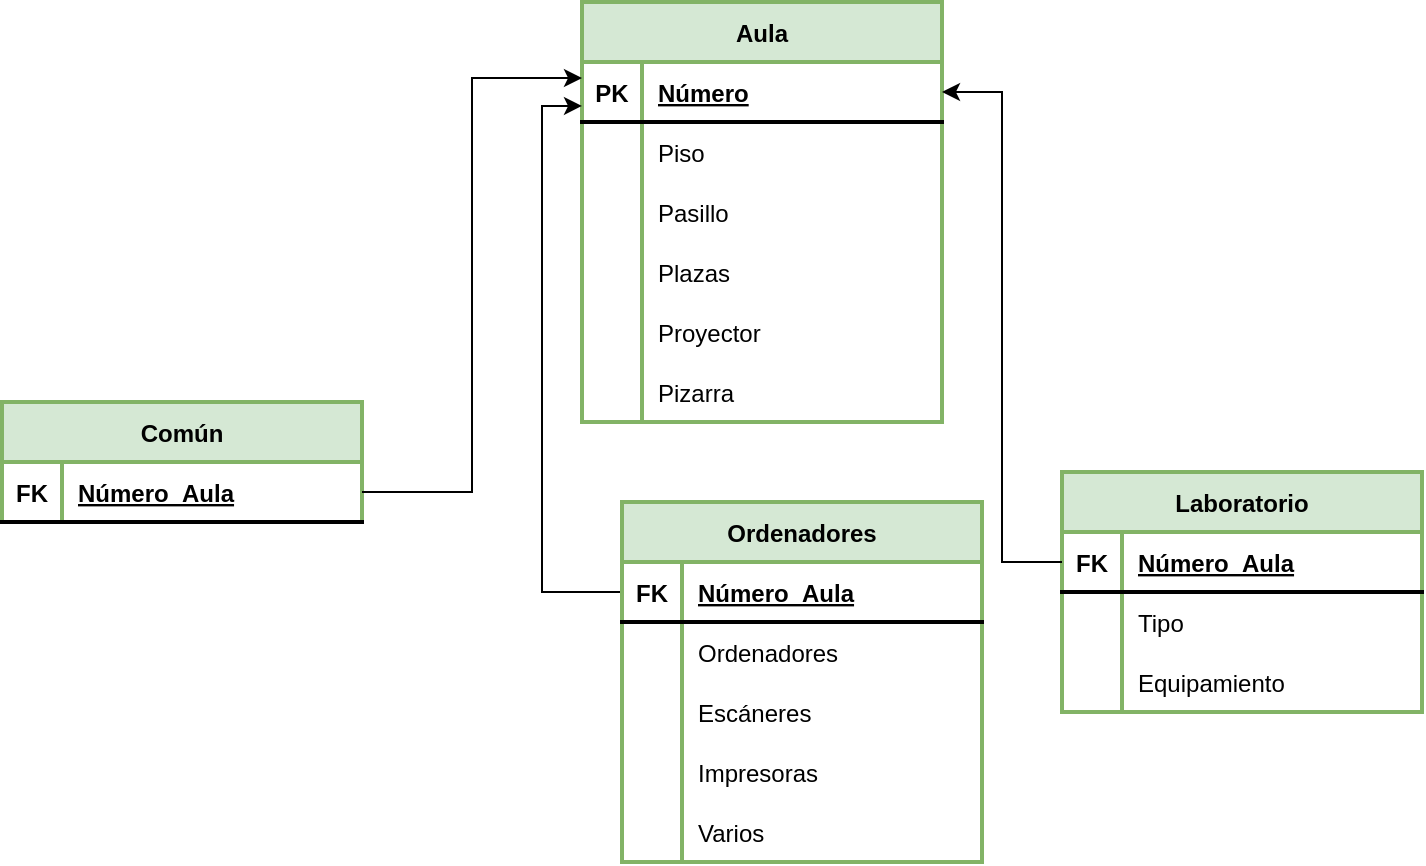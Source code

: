 <mxfile version="20.5.3" type="github">
  <diagram id="XjVOItJ4mvt7zMJdgcjx" name="Página-1">
    <mxGraphModel dx="1527" dy="770" grid="1" gridSize="10" guides="1" tooltips="1" connect="1" arrows="1" fold="1" page="1" pageScale="1" pageWidth="827" pageHeight="1169" math="0" shadow="0">
      <root>
        <mxCell id="0" />
        <mxCell id="1" parent="0" />
        <mxCell id="LkesntAVEFvtZWnbqGUh-1" value="Aula" style="shape=table;startSize=30;container=1;collapsible=1;childLayout=tableLayout;fixedRows=1;rowLines=0;fontStyle=1;align=center;resizeLast=1;strokeWidth=2;fillColor=#d5e8d4;strokeColor=#82b366;" parent="1" vertex="1">
          <mxGeometry x="230" y="280" width="180" height="210" as="geometry" />
        </mxCell>
        <mxCell id="LkesntAVEFvtZWnbqGUh-2" value="" style="shape=tableRow;horizontal=0;startSize=0;swimlaneHead=0;swimlaneBody=0;fillColor=none;collapsible=0;dropTarget=0;points=[[0,0.5],[1,0.5]];portConstraint=eastwest;top=0;left=0;right=0;bottom=1;strokeWidth=2;" parent="LkesntAVEFvtZWnbqGUh-1" vertex="1">
          <mxGeometry y="30" width="180" height="30" as="geometry" />
        </mxCell>
        <mxCell id="LkesntAVEFvtZWnbqGUh-3" value="PK" style="shape=partialRectangle;connectable=0;fillColor=none;top=0;left=0;bottom=0;right=0;fontStyle=1;overflow=hidden;strokeWidth=2;" parent="LkesntAVEFvtZWnbqGUh-2" vertex="1">
          <mxGeometry width="30" height="30" as="geometry">
            <mxRectangle width="30" height="30" as="alternateBounds" />
          </mxGeometry>
        </mxCell>
        <mxCell id="LkesntAVEFvtZWnbqGUh-4" value="Número" style="shape=partialRectangle;connectable=0;fillColor=none;top=0;left=0;bottom=0;right=0;align=left;spacingLeft=6;fontStyle=5;overflow=hidden;strokeWidth=2;" parent="LkesntAVEFvtZWnbqGUh-2" vertex="1">
          <mxGeometry x="30" width="150" height="30" as="geometry">
            <mxRectangle width="150" height="30" as="alternateBounds" />
          </mxGeometry>
        </mxCell>
        <mxCell id="LkesntAVEFvtZWnbqGUh-5" value="" style="shape=tableRow;horizontal=0;startSize=0;swimlaneHead=0;swimlaneBody=0;fillColor=none;collapsible=0;dropTarget=0;points=[[0,0.5],[1,0.5]];portConstraint=eastwest;top=0;left=0;right=0;bottom=0;strokeWidth=2;" parent="LkesntAVEFvtZWnbqGUh-1" vertex="1">
          <mxGeometry y="60" width="180" height="30" as="geometry" />
        </mxCell>
        <mxCell id="LkesntAVEFvtZWnbqGUh-6" value="" style="shape=partialRectangle;connectable=0;fillColor=none;top=0;left=0;bottom=0;right=0;editable=1;overflow=hidden;strokeWidth=2;" parent="LkesntAVEFvtZWnbqGUh-5" vertex="1">
          <mxGeometry width="30" height="30" as="geometry">
            <mxRectangle width="30" height="30" as="alternateBounds" />
          </mxGeometry>
        </mxCell>
        <mxCell id="LkesntAVEFvtZWnbqGUh-7" value="Piso" style="shape=partialRectangle;connectable=0;fillColor=none;top=0;left=0;bottom=0;right=0;align=left;spacingLeft=6;overflow=hidden;strokeWidth=2;" parent="LkesntAVEFvtZWnbqGUh-5" vertex="1">
          <mxGeometry x="30" width="150" height="30" as="geometry">
            <mxRectangle width="150" height="30" as="alternateBounds" />
          </mxGeometry>
        </mxCell>
        <mxCell id="LkesntAVEFvtZWnbqGUh-8" value="" style="shape=tableRow;horizontal=0;startSize=0;swimlaneHead=0;swimlaneBody=0;fillColor=none;collapsible=0;dropTarget=0;points=[[0,0.5],[1,0.5]];portConstraint=eastwest;top=0;left=0;right=0;bottom=0;strokeWidth=2;" parent="LkesntAVEFvtZWnbqGUh-1" vertex="1">
          <mxGeometry y="90" width="180" height="30" as="geometry" />
        </mxCell>
        <mxCell id="LkesntAVEFvtZWnbqGUh-9" value="" style="shape=partialRectangle;connectable=0;fillColor=none;top=0;left=0;bottom=0;right=0;editable=1;overflow=hidden;strokeWidth=2;" parent="LkesntAVEFvtZWnbqGUh-8" vertex="1">
          <mxGeometry width="30" height="30" as="geometry">
            <mxRectangle width="30" height="30" as="alternateBounds" />
          </mxGeometry>
        </mxCell>
        <mxCell id="LkesntAVEFvtZWnbqGUh-10" value="Pasillo" style="shape=partialRectangle;connectable=0;fillColor=none;top=0;left=0;bottom=0;right=0;align=left;spacingLeft=6;overflow=hidden;strokeWidth=2;" parent="LkesntAVEFvtZWnbqGUh-8" vertex="1">
          <mxGeometry x="30" width="150" height="30" as="geometry">
            <mxRectangle width="150" height="30" as="alternateBounds" />
          </mxGeometry>
        </mxCell>
        <mxCell id="LkesntAVEFvtZWnbqGUh-11" value="" style="shape=tableRow;horizontal=0;startSize=0;swimlaneHead=0;swimlaneBody=0;fillColor=none;collapsible=0;dropTarget=0;points=[[0,0.5],[1,0.5]];portConstraint=eastwest;top=0;left=0;right=0;bottom=0;strokeWidth=2;" parent="LkesntAVEFvtZWnbqGUh-1" vertex="1">
          <mxGeometry y="120" width="180" height="30" as="geometry" />
        </mxCell>
        <mxCell id="LkesntAVEFvtZWnbqGUh-12" value="" style="shape=partialRectangle;connectable=0;fillColor=none;top=0;left=0;bottom=0;right=0;editable=1;overflow=hidden;strokeWidth=2;" parent="LkesntAVEFvtZWnbqGUh-11" vertex="1">
          <mxGeometry width="30" height="30" as="geometry">
            <mxRectangle width="30" height="30" as="alternateBounds" />
          </mxGeometry>
        </mxCell>
        <mxCell id="LkesntAVEFvtZWnbqGUh-13" value="Plazas" style="shape=partialRectangle;connectable=0;fillColor=none;top=0;left=0;bottom=0;right=0;align=left;spacingLeft=6;overflow=hidden;strokeWidth=2;" parent="LkesntAVEFvtZWnbqGUh-11" vertex="1">
          <mxGeometry x="30" width="150" height="30" as="geometry">
            <mxRectangle width="150" height="30" as="alternateBounds" />
          </mxGeometry>
        </mxCell>
        <mxCell id="LkesntAVEFvtZWnbqGUh-14" value="" style="shape=tableRow;horizontal=0;startSize=0;swimlaneHead=0;swimlaneBody=0;fillColor=none;collapsible=0;dropTarget=0;points=[[0,0.5],[1,0.5]];portConstraint=eastwest;top=0;left=0;right=0;bottom=0;strokeWidth=2;" parent="LkesntAVEFvtZWnbqGUh-1" vertex="1">
          <mxGeometry y="150" width="180" height="30" as="geometry" />
        </mxCell>
        <mxCell id="LkesntAVEFvtZWnbqGUh-15" value="" style="shape=partialRectangle;connectable=0;fillColor=none;top=0;left=0;bottom=0;right=0;editable=1;overflow=hidden;strokeWidth=2;" parent="LkesntAVEFvtZWnbqGUh-14" vertex="1">
          <mxGeometry width="30" height="30" as="geometry">
            <mxRectangle width="30" height="30" as="alternateBounds" />
          </mxGeometry>
        </mxCell>
        <mxCell id="LkesntAVEFvtZWnbqGUh-16" value="Proyector" style="shape=partialRectangle;connectable=0;fillColor=none;top=0;left=0;bottom=0;right=0;align=left;spacingLeft=6;overflow=hidden;strokeWidth=2;" parent="LkesntAVEFvtZWnbqGUh-14" vertex="1">
          <mxGeometry x="30" width="150" height="30" as="geometry">
            <mxRectangle width="150" height="30" as="alternateBounds" />
          </mxGeometry>
        </mxCell>
        <mxCell id="LkesntAVEFvtZWnbqGUh-17" value="" style="shape=tableRow;horizontal=0;startSize=0;swimlaneHead=0;swimlaneBody=0;fillColor=none;collapsible=0;dropTarget=0;points=[[0,0.5],[1,0.5]];portConstraint=eastwest;top=0;left=0;right=0;bottom=0;strokeWidth=2;" parent="LkesntAVEFvtZWnbqGUh-1" vertex="1">
          <mxGeometry y="180" width="180" height="30" as="geometry" />
        </mxCell>
        <mxCell id="LkesntAVEFvtZWnbqGUh-18" value="" style="shape=partialRectangle;connectable=0;fillColor=none;top=0;left=0;bottom=0;right=0;editable=1;overflow=hidden;strokeWidth=2;" parent="LkesntAVEFvtZWnbqGUh-17" vertex="1">
          <mxGeometry width="30" height="30" as="geometry">
            <mxRectangle width="30" height="30" as="alternateBounds" />
          </mxGeometry>
        </mxCell>
        <mxCell id="LkesntAVEFvtZWnbqGUh-19" value="Pizarra" style="shape=partialRectangle;connectable=0;fillColor=none;top=0;left=0;bottom=0;right=0;align=left;spacingLeft=6;overflow=hidden;strokeWidth=2;" parent="LkesntAVEFvtZWnbqGUh-17" vertex="1">
          <mxGeometry x="30" width="150" height="30" as="geometry">
            <mxRectangle width="150" height="30" as="alternateBounds" />
          </mxGeometry>
        </mxCell>
        <mxCell id="LkesntAVEFvtZWnbqGUh-20" value="Común" style="shape=table;startSize=30;container=1;collapsible=1;childLayout=tableLayout;fixedRows=1;rowLines=0;fontStyle=1;align=center;resizeLast=1;strokeWidth=2;fillColor=#d5e8d4;strokeColor=#82b366;" parent="1" vertex="1">
          <mxGeometry x="-60" y="480" width="180" height="60" as="geometry" />
        </mxCell>
        <mxCell id="LkesntAVEFvtZWnbqGUh-21" value="" style="shape=tableRow;horizontal=0;startSize=0;swimlaneHead=0;swimlaneBody=0;fillColor=none;collapsible=0;dropTarget=0;points=[[0,0.5],[1,0.5]];portConstraint=eastwest;top=0;left=0;right=0;bottom=1;strokeWidth=2;" parent="LkesntAVEFvtZWnbqGUh-20" vertex="1">
          <mxGeometry y="30" width="180" height="30" as="geometry" />
        </mxCell>
        <mxCell id="LkesntAVEFvtZWnbqGUh-22" value="FK" style="shape=partialRectangle;connectable=0;fillColor=none;top=0;left=0;bottom=0;right=0;fontStyle=1;overflow=hidden;strokeWidth=2;" parent="LkesntAVEFvtZWnbqGUh-21" vertex="1">
          <mxGeometry width="30" height="30" as="geometry">
            <mxRectangle width="30" height="30" as="alternateBounds" />
          </mxGeometry>
        </mxCell>
        <mxCell id="LkesntAVEFvtZWnbqGUh-23" value="Número_Aula" style="shape=partialRectangle;connectable=0;fillColor=none;top=0;left=0;bottom=0;right=0;align=left;spacingLeft=6;fontStyle=5;overflow=hidden;strokeWidth=2;" parent="LkesntAVEFvtZWnbqGUh-21" vertex="1">
          <mxGeometry x="30" width="150" height="30" as="geometry">
            <mxRectangle width="150" height="30" as="alternateBounds" />
          </mxGeometry>
        </mxCell>
        <mxCell id="LkesntAVEFvtZWnbqGUh-78" style="edgeStyle=orthogonalEdgeStyle;rounded=0;orthogonalLoop=1;jettySize=auto;html=1;exitX=0;exitY=0.25;exitDx=0;exitDy=0;entryX=0;entryY=0.733;entryDx=0;entryDy=0;entryPerimeter=0;strokeWidth=1;" parent="1" source="LkesntAVEFvtZWnbqGUh-39" target="LkesntAVEFvtZWnbqGUh-2" edge="1">
          <mxGeometry relative="1" as="geometry" />
        </mxCell>
        <mxCell id="LkesntAVEFvtZWnbqGUh-39" value="Ordenadores" style="shape=table;startSize=30;container=1;collapsible=1;childLayout=tableLayout;fixedRows=1;rowLines=0;fontStyle=1;align=center;resizeLast=1;strokeWidth=2;fillColor=#d5e8d4;strokeColor=#82b366;" parent="1" vertex="1">
          <mxGeometry x="250" y="530" width="180" height="180" as="geometry" />
        </mxCell>
        <mxCell id="LkesntAVEFvtZWnbqGUh-40" value="" style="shape=tableRow;horizontal=0;startSize=0;swimlaneHead=0;swimlaneBody=0;fillColor=none;collapsible=0;dropTarget=0;points=[[0,0.5],[1,0.5]];portConstraint=eastwest;top=0;left=0;right=0;bottom=1;strokeWidth=2;" parent="LkesntAVEFvtZWnbqGUh-39" vertex="1">
          <mxGeometry y="30" width="180" height="30" as="geometry" />
        </mxCell>
        <mxCell id="LkesntAVEFvtZWnbqGUh-41" value="FK" style="shape=partialRectangle;connectable=0;fillColor=none;top=0;left=0;bottom=0;right=0;fontStyle=1;overflow=hidden;strokeWidth=2;" parent="LkesntAVEFvtZWnbqGUh-40" vertex="1">
          <mxGeometry width="30" height="30" as="geometry">
            <mxRectangle width="30" height="30" as="alternateBounds" />
          </mxGeometry>
        </mxCell>
        <mxCell id="LkesntAVEFvtZWnbqGUh-42" value="Número_Aula" style="shape=partialRectangle;connectable=0;fillColor=none;top=0;left=0;bottom=0;right=0;align=left;spacingLeft=6;fontStyle=5;overflow=hidden;strokeWidth=2;" parent="LkesntAVEFvtZWnbqGUh-40" vertex="1">
          <mxGeometry x="30" width="150" height="30" as="geometry">
            <mxRectangle width="150" height="30" as="alternateBounds" />
          </mxGeometry>
        </mxCell>
        <mxCell id="LkesntAVEFvtZWnbqGUh-43" value="" style="shape=tableRow;horizontal=0;startSize=0;swimlaneHead=0;swimlaneBody=0;fillColor=none;collapsible=0;dropTarget=0;points=[[0,0.5],[1,0.5]];portConstraint=eastwest;top=0;left=0;right=0;bottom=0;strokeWidth=2;" parent="LkesntAVEFvtZWnbqGUh-39" vertex="1">
          <mxGeometry y="60" width="180" height="30" as="geometry" />
        </mxCell>
        <mxCell id="LkesntAVEFvtZWnbqGUh-44" value="" style="shape=partialRectangle;connectable=0;fillColor=none;top=0;left=0;bottom=0;right=0;editable=1;overflow=hidden;strokeWidth=2;" parent="LkesntAVEFvtZWnbqGUh-43" vertex="1">
          <mxGeometry width="30" height="30" as="geometry">
            <mxRectangle width="30" height="30" as="alternateBounds" />
          </mxGeometry>
        </mxCell>
        <mxCell id="LkesntAVEFvtZWnbqGUh-45" value="Ordenadores" style="shape=partialRectangle;connectable=0;fillColor=none;top=0;left=0;bottom=0;right=0;align=left;spacingLeft=6;overflow=hidden;strokeWidth=2;" parent="LkesntAVEFvtZWnbqGUh-43" vertex="1">
          <mxGeometry x="30" width="150" height="30" as="geometry">
            <mxRectangle width="150" height="30" as="alternateBounds" />
          </mxGeometry>
        </mxCell>
        <mxCell id="LkesntAVEFvtZWnbqGUh-46" value="" style="shape=tableRow;horizontal=0;startSize=0;swimlaneHead=0;swimlaneBody=0;fillColor=none;collapsible=0;dropTarget=0;points=[[0,0.5],[1,0.5]];portConstraint=eastwest;top=0;left=0;right=0;bottom=0;strokeWidth=2;" parent="LkesntAVEFvtZWnbqGUh-39" vertex="1">
          <mxGeometry y="90" width="180" height="30" as="geometry" />
        </mxCell>
        <mxCell id="LkesntAVEFvtZWnbqGUh-47" value="" style="shape=partialRectangle;connectable=0;fillColor=none;top=0;left=0;bottom=0;right=0;editable=1;overflow=hidden;strokeWidth=2;" parent="LkesntAVEFvtZWnbqGUh-46" vertex="1">
          <mxGeometry width="30" height="30" as="geometry">
            <mxRectangle width="30" height="30" as="alternateBounds" />
          </mxGeometry>
        </mxCell>
        <mxCell id="LkesntAVEFvtZWnbqGUh-48" value="Escáneres" style="shape=partialRectangle;connectable=0;fillColor=none;top=0;left=0;bottom=0;right=0;align=left;spacingLeft=6;overflow=hidden;strokeWidth=2;" parent="LkesntAVEFvtZWnbqGUh-46" vertex="1">
          <mxGeometry x="30" width="150" height="30" as="geometry">
            <mxRectangle width="150" height="30" as="alternateBounds" />
          </mxGeometry>
        </mxCell>
        <mxCell id="LkesntAVEFvtZWnbqGUh-49" value="" style="shape=tableRow;horizontal=0;startSize=0;swimlaneHead=0;swimlaneBody=0;fillColor=none;collapsible=0;dropTarget=0;points=[[0,0.5],[1,0.5]];portConstraint=eastwest;top=0;left=0;right=0;bottom=0;strokeWidth=2;" parent="LkesntAVEFvtZWnbqGUh-39" vertex="1">
          <mxGeometry y="120" width="180" height="30" as="geometry" />
        </mxCell>
        <mxCell id="LkesntAVEFvtZWnbqGUh-50" value="" style="shape=partialRectangle;connectable=0;fillColor=none;top=0;left=0;bottom=0;right=0;editable=1;overflow=hidden;strokeWidth=2;" parent="LkesntAVEFvtZWnbqGUh-49" vertex="1">
          <mxGeometry width="30" height="30" as="geometry">
            <mxRectangle width="30" height="30" as="alternateBounds" />
          </mxGeometry>
        </mxCell>
        <mxCell id="LkesntAVEFvtZWnbqGUh-51" value="Impresoras" style="shape=partialRectangle;connectable=0;fillColor=none;top=0;left=0;bottom=0;right=0;align=left;spacingLeft=6;overflow=hidden;strokeWidth=2;" parent="LkesntAVEFvtZWnbqGUh-49" vertex="1">
          <mxGeometry x="30" width="150" height="30" as="geometry">
            <mxRectangle width="150" height="30" as="alternateBounds" />
          </mxGeometry>
        </mxCell>
        <mxCell id="LkesntAVEFvtZWnbqGUh-52" value="" style="shape=tableRow;horizontal=0;startSize=0;swimlaneHead=0;swimlaneBody=0;fillColor=none;collapsible=0;dropTarget=0;points=[[0,0.5],[1,0.5]];portConstraint=eastwest;top=0;left=0;right=0;bottom=0;strokeWidth=2;" parent="LkesntAVEFvtZWnbqGUh-39" vertex="1">
          <mxGeometry y="150" width="180" height="30" as="geometry" />
        </mxCell>
        <mxCell id="LkesntAVEFvtZWnbqGUh-53" value="" style="shape=partialRectangle;connectable=0;fillColor=none;top=0;left=0;bottom=0;right=0;editable=1;overflow=hidden;strokeWidth=2;" parent="LkesntAVEFvtZWnbqGUh-52" vertex="1">
          <mxGeometry width="30" height="30" as="geometry">
            <mxRectangle width="30" height="30" as="alternateBounds" />
          </mxGeometry>
        </mxCell>
        <mxCell id="LkesntAVEFvtZWnbqGUh-54" value="Varios" style="shape=partialRectangle;connectable=0;fillColor=none;top=0;left=0;bottom=0;right=0;align=left;spacingLeft=6;overflow=hidden;strokeWidth=2;" parent="LkesntAVEFvtZWnbqGUh-52" vertex="1">
          <mxGeometry x="30" width="150" height="30" as="geometry">
            <mxRectangle width="150" height="30" as="alternateBounds" />
          </mxGeometry>
        </mxCell>
        <mxCell id="LkesntAVEFvtZWnbqGUh-58" value="Laboratorio" style="shape=table;startSize=30;container=1;collapsible=1;childLayout=tableLayout;fixedRows=1;rowLines=0;fontStyle=1;align=center;resizeLast=1;strokeWidth=2;fillColor=#d5e8d4;strokeColor=#82b366;" parent="1" vertex="1">
          <mxGeometry x="470" y="515" width="180" height="120" as="geometry" />
        </mxCell>
        <mxCell id="LkesntAVEFvtZWnbqGUh-59" value="" style="shape=tableRow;horizontal=0;startSize=0;swimlaneHead=0;swimlaneBody=0;fillColor=none;collapsible=0;dropTarget=0;points=[[0,0.5],[1,0.5]];portConstraint=eastwest;top=0;left=0;right=0;bottom=1;strokeWidth=2;" parent="LkesntAVEFvtZWnbqGUh-58" vertex="1">
          <mxGeometry y="30" width="180" height="30" as="geometry" />
        </mxCell>
        <mxCell id="LkesntAVEFvtZWnbqGUh-60" value="FK" style="shape=partialRectangle;connectable=0;fillColor=none;top=0;left=0;bottom=0;right=0;fontStyle=1;overflow=hidden;strokeWidth=2;" parent="LkesntAVEFvtZWnbqGUh-59" vertex="1">
          <mxGeometry width="30" height="30" as="geometry">
            <mxRectangle width="30" height="30" as="alternateBounds" />
          </mxGeometry>
        </mxCell>
        <mxCell id="LkesntAVEFvtZWnbqGUh-61" value="Número_Aula" style="shape=partialRectangle;connectable=0;fillColor=none;top=0;left=0;bottom=0;right=0;align=left;spacingLeft=6;fontStyle=5;overflow=hidden;strokeWidth=2;" parent="LkesntAVEFvtZWnbqGUh-59" vertex="1">
          <mxGeometry x="30" width="150" height="30" as="geometry">
            <mxRectangle width="150" height="30" as="alternateBounds" />
          </mxGeometry>
        </mxCell>
        <mxCell id="LkesntAVEFvtZWnbqGUh-62" value="" style="shape=tableRow;horizontal=0;startSize=0;swimlaneHead=0;swimlaneBody=0;fillColor=none;collapsible=0;dropTarget=0;points=[[0,0.5],[1,0.5]];portConstraint=eastwest;top=0;left=0;right=0;bottom=0;strokeWidth=2;" parent="LkesntAVEFvtZWnbqGUh-58" vertex="1">
          <mxGeometry y="60" width="180" height="30" as="geometry" />
        </mxCell>
        <mxCell id="LkesntAVEFvtZWnbqGUh-63" value="" style="shape=partialRectangle;connectable=0;fillColor=none;top=0;left=0;bottom=0;right=0;editable=1;overflow=hidden;strokeWidth=2;" parent="LkesntAVEFvtZWnbqGUh-62" vertex="1">
          <mxGeometry width="30" height="30" as="geometry">
            <mxRectangle width="30" height="30" as="alternateBounds" />
          </mxGeometry>
        </mxCell>
        <mxCell id="LkesntAVEFvtZWnbqGUh-64" value="Tipo" style="shape=partialRectangle;connectable=0;fillColor=none;top=0;left=0;bottom=0;right=0;align=left;spacingLeft=6;overflow=hidden;strokeWidth=2;" parent="LkesntAVEFvtZWnbqGUh-62" vertex="1">
          <mxGeometry x="30" width="150" height="30" as="geometry">
            <mxRectangle width="150" height="30" as="alternateBounds" />
          </mxGeometry>
        </mxCell>
        <mxCell id="LkesntAVEFvtZWnbqGUh-65" value="" style="shape=tableRow;horizontal=0;startSize=0;swimlaneHead=0;swimlaneBody=0;fillColor=none;collapsible=0;dropTarget=0;points=[[0,0.5],[1,0.5]];portConstraint=eastwest;top=0;left=0;right=0;bottom=0;strokeWidth=2;" parent="LkesntAVEFvtZWnbqGUh-58" vertex="1">
          <mxGeometry y="90" width="180" height="30" as="geometry" />
        </mxCell>
        <mxCell id="LkesntAVEFvtZWnbqGUh-66" value="" style="shape=partialRectangle;connectable=0;fillColor=none;top=0;left=0;bottom=0;right=0;editable=1;overflow=hidden;strokeWidth=2;" parent="LkesntAVEFvtZWnbqGUh-65" vertex="1">
          <mxGeometry width="30" height="30" as="geometry">
            <mxRectangle width="30" height="30" as="alternateBounds" />
          </mxGeometry>
        </mxCell>
        <mxCell id="LkesntAVEFvtZWnbqGUh-67" value="Equipamiento" style="shape=partialRectangle;connectable=0;fillColor=none;top=0;left=0;bottom=0;right=0;align=left;spacingLeft=6;overflow=hidden;strokeWidth=2;" parent="LkesntAVEFvtZWnbqGUh-65" vertex="1">
          <mxGeometry x="30" width="150" height="30" as="geometry">
            <mxRectangle width="150" height="30" as="alternateBounds" />
          </mxGeometry>
        </mxCell>
        <mxCell id="LkesntAVEFvtZWnbqGUh-77" style="edgeStyle=orthogonalEdgeStyle;rounded=0;orthogonalLoop=1;jettySize=auto;html=1;exitX=1;exitY=0.5;exitDx=0;exitDy=0;entryX=0;entryY=0.267;entryDx=0;entryDy=0;strokeWidth=1;entryPerimeter=0;" parent="1" source="LkesntAVEFvtZWnbqGUh-21" target="LkesntAVEFvtZWnbqGUh-2" edge="1">
          <mxGeometry relative="1" as="geometry" />
        </mxCell>
        <mxCell id="LkesntAVEFvtZWnbqGUh-79" style="edgeStyle=orthogonalEdgeStyle;rounded=0;orthogonalLoop=1;jettySize=auto;html=1;exitX=0;exitY=0.5;exitDx=0;exitDy=0;entryX=1;entryY=0.5;entryDx=0;entryDy=0;strokeWidth=1;" parent="1" source="LkesntAVEFvtZWnbqGUh-59" target="LkesntAVEFvtZWnbqGUh-2" edge="1">
          <mxGeometry relative="1" as="geometry" />
        </mxCell>
      </root>
    </mxGraphModel>
  </diagram>
</mxfile>
